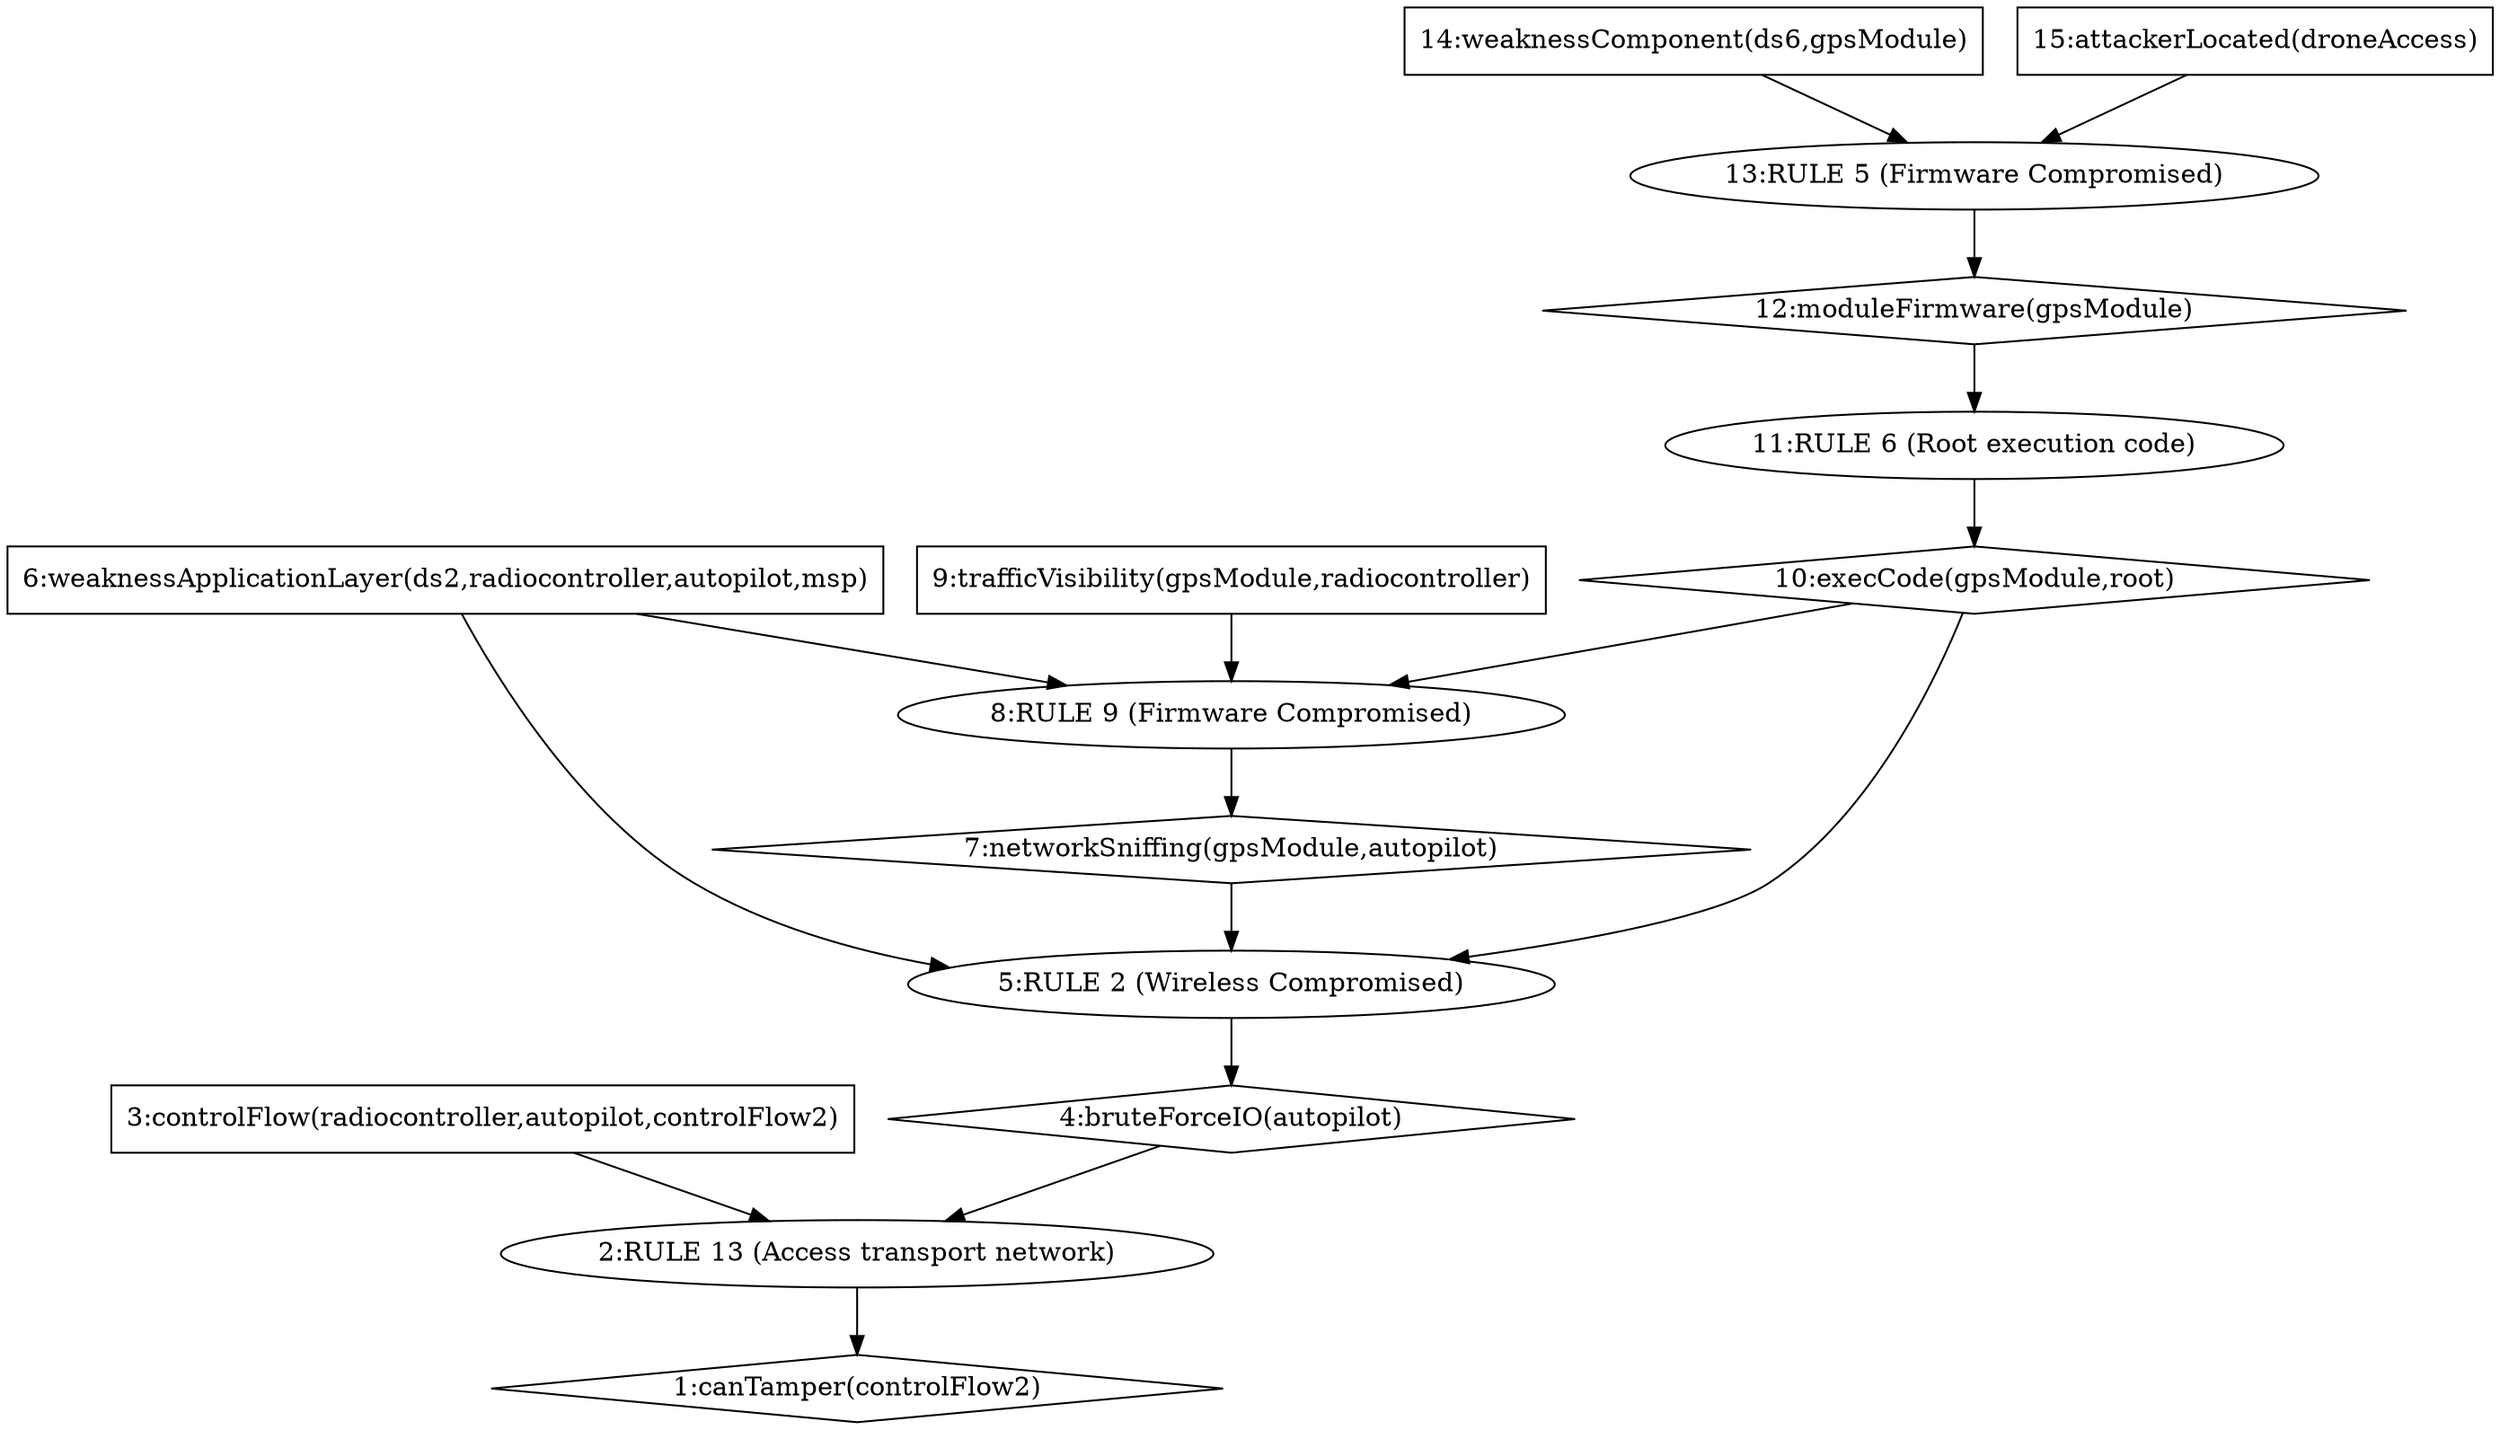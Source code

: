 digraph G {
	1 [label="1:canTamper(controlFlow2)",shape=diamond];
	2 [label="2:RULE 13 (Access transport network)",shape=ellipse];
	3 [label="3:controlFlow(radiocontroller,autopilot,controlFlow2)",shape=box];
	4 [label="4:bruteForceIO(autopilot)",shape=diamond];
	5 [label="5:RULE 2 (Wireless Compromised)",shape=ellipse];
	6 [label="6:weaknessApplicationLayer(ds2,radiocontroller,autopilot,msp)",shape=box];
	7 [label="7:networkSniffing(gpsModule,autopilot)",shape=diamond];
	8 [label="8:RULE 9 (Firmware Compromised)",shape=ellipse];
	9 [label="9:trafficVisibility(gpsModule,radiocontroller)",shape=box];
	10 [label="10:execCode(gpsModule,root)",shape=diamond];
	11 [label="11:RULE 6 (Root execution code)",shape=ellipse];
	12 [label="12:moduleFirmware(gpsModule)",shape=diamond];
	13 [label="13:RULE 5 (Firmware Compromised)",shape=ellipse];
	14 [label="14:weaknessComponent(ds6,gpsModule)",shape=box];
	15 [label="15:attackerLocated(droneAccess)",shape=box];
	3 -> 	2;
	6 -> 	5;
	6 -> 	8;
	9 -> 	8;
	14 -> 	13;
	15 -> 	13;
	13 -> 	12;
	12 -> 	11;
	11 -> 	10;
	10 -> 	8;
	8 -> 	7;
	7 -> 	5;
	10 -> 	5;
	5 -> 	4;
	4 -> 	2;
	2 -> 	1;
}

